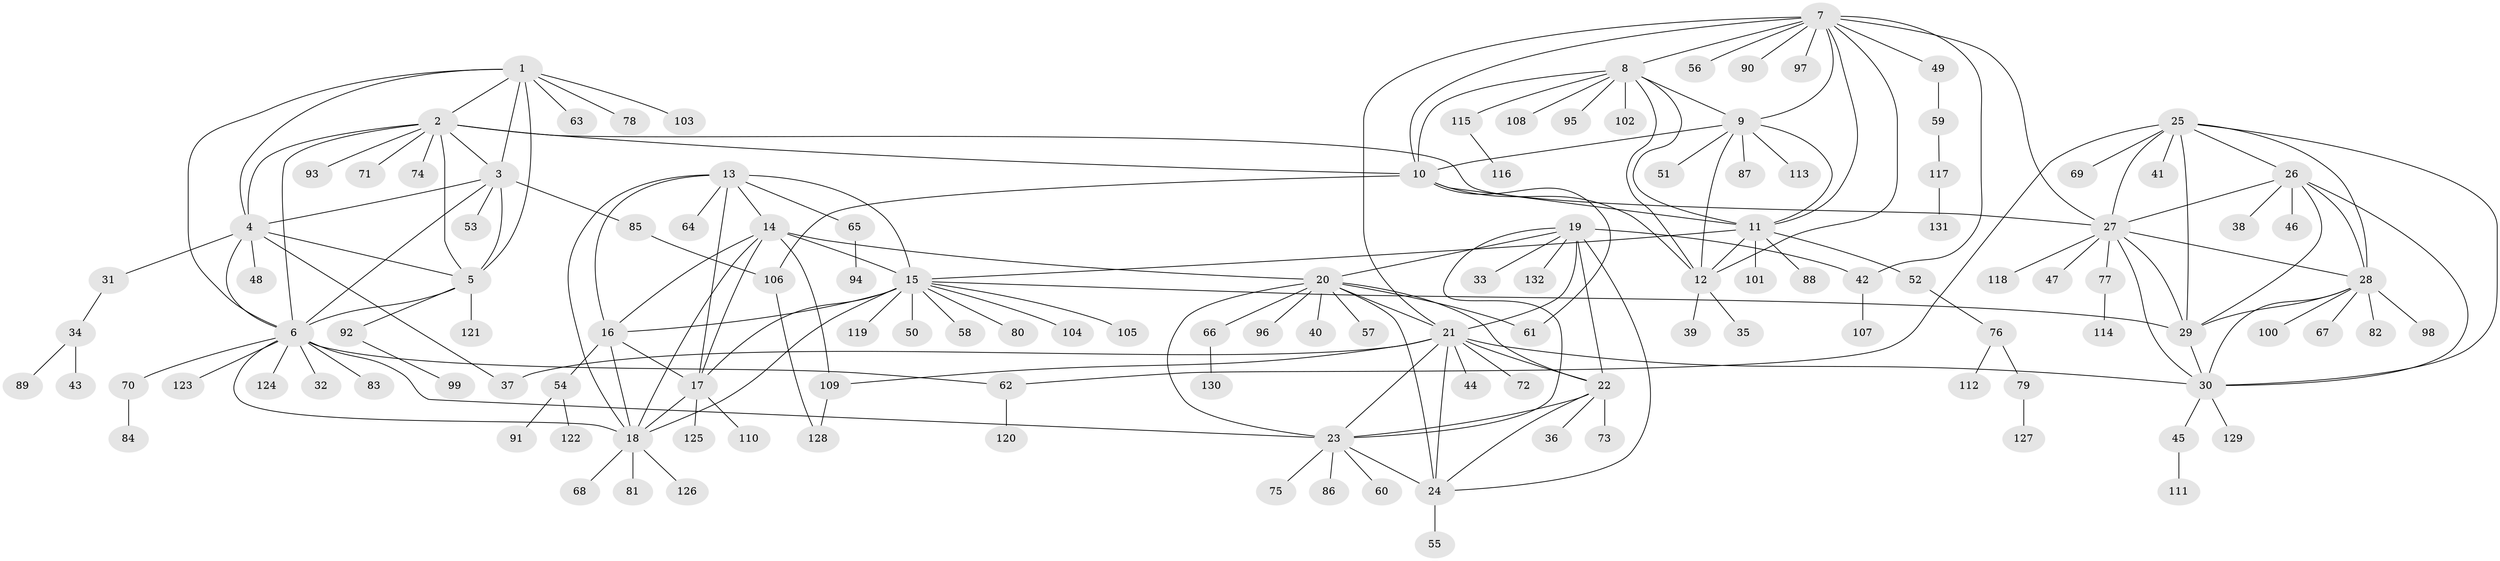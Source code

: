 // coarse degree distribution, {5: 0.11320754716981132, 7: 0.11320754716981132, 6: 0.09433962264150944, 10: 0.018867924528301886, 9: 0.05660377358490566, 8: 0.03773584905660377, 4: 0.03773584905660377, 2: 0.20754716981132076, 1: 0.32075471698113206}
// Generated by graph-tools (version 1.1) at 2025/52/03/04/25 22:52:24]
// undirected, 132 vertices, 194 edges
graph export_dot {
  node [color=gray90,style=filled];
  1;
  2;
  3;
  4;
  5;
  6;
  7;
  8;
  9;
  10;
  11;
  12;
  13;
  14;
  15;
  16;
  17;
  18;
  19;
  20;
  21;
  22;
  23;
  24;
  25;
  26;
  27;
  28;
  29;
  30;
  31;
  32;
  33;
  34;
  35;
  36;
  37;
  38;
  39;
  40;
  41;
  42;
  43;
  44;
  45;
  46;
  47;
  48;
  49;
  50;
  51;
  52;
  53;
  54;
  55;
  56;
  57;
  58;
  59;
  60;
  61;
  62;
  63;
  64;
  65;
  66;
  67;
  68;
  69;
  70;
  71;
  72;
  73;
  74;
  75;
  76;
  77;
  78;
  79;
  80;
  81;
  82;
  83;
  84;
  85;
  86;
  87;
  88;
  89;
  90;
  91;
  92;
  93;
  94;
  95;
  96;
  97;
  98;
  99;
  100;
  101;
  102;
  103;
  104;
  105;
  106;
  107;
  108;
  109;
  110;
  111;
  112;
  113;
  114;
  115;
  116;
  117;
  118;
  119;
  120;
  121;
  122;
  123;
  124;
  125;
  126;
  127;
  128;
  129;
  130;
  131;
  132;
  1 -- 2;
  1 -- 3;
  1 -- 4;
  1 -- 5;
  1 -- 6;
  1 -- 63;
  1 -- 78;
  1 -- 103;
  2 -- 3;
  2 -- 4;
  2 -- 5;
  2 -- 6;
  2 -- 10;
  2 -- 27;
  2 -- 71;
  2 -- 74;
  2 -- 93;
  3 -- 4;
  3 -- 5;
  3 -- 6;
  3 -- 53;
  3 -- 85;
  4 -- 5;
  4 -- 6;
  4 -- 31;
  4 -- 37;
  4 -- 48;
  5 -- 6;
  5 -- 92;
  5 -- 121;
  6 -- 18;
  6 -- 23;
  6 -- 32;
  6 -- 62;
  6 -- 70;
  6 -- 83;
  6 -- 123;
  6 -- 124;
  7 -- 8;
  7 -- 9;
  7 -- 10;
  7 -- 11;
  7 -- 12;
  7 -- 21;
  7 -- 27;
  7 -- 42;
  7 -- 49;
  7 -- 56;
  7 -- 90;
  7 -- 97;
  8 -- 9;
  8 -- 10;
  8 -- 11;
  8 -- 12;
  8 -- 95;
  8 -- 102;
  8 -- 108;
  8 -- 115;
  9 -- 10;
  9 -- 11;
  9 -- 12;
  9 -- 51;
  9 -- 87;
  9 -- 113;
  10 -- 11;
  10 -- 12;
  10 -- 61;
  10 -- 106;
  11 -- 12;
  11 -- 15;
  11 -- 52;
  11 -- 88;
  11 -- 101;
  12 -- 35;
  12 -- 39;
  13 -- 14;
  13 -- 15;
  13 -- 16;
  13 -- 17;
  13 -- 18;
  13 -- 64;
  13 -- 65;
  14 -- 15;
  14 -- 16;
  14 -- 17;
  14 -- 18;
  14 -- 20;
  14 -- 109;
  15 -- 16;
  15 -- 17;
  15 -- 18;
  15 -- 29;
  15 -- 50;
  15 -- 58;
  15 -- 80;
  15 -- 104;
  15 -- 105;
  15 -- 119;
  16 -- 17;
  16 -- 18;
  16 -- 54;
  17 -- 18;
  17 -- 110;
  17 -- 125;
  18 -- 68;
  18 -- 81;
  18 -- 126;
  19 -- 20;
  19 -- 21;
  19 -- 22;
  19 -- 23;
  19 -- 24;
  19 -- 33;
  19 -- 42;
  19 -- 132;
  20 -- 21;
  20 -- 22;
  20 -- 23;
  20 -- 24;
  20 -- 40;
  20 -- 57;
  20 -- 61;
  20 -- 66;
  20 -- 96;
  21 -- 22;
  21 -- 23;
  21 -- 24;
  21 -- 30;
  21 -- 37;
  21 -- 44;
  21 -- 72;
  21 -- 109;
  22 -- 23;
  22 -- 24;
  22 -- 36;
  22 -- 73;
  23 -- 24;
  23 -- 60;
  23 -- 75;
  23 -- 86;
  24 -- 55;
  25 -- 26;
  25 -- 27;
  25 -- 28;
  25 -- 29;
  25 -- 30;
  25 -- 41;
  25 -- 62;
  25 -- 69;
  26 -- 27;
  26 -- 28;
  26 -- 29;
  26 -- 30;
  26 -- 38;
  26 -- 46;
  27 -- 28;
  27 -- 29;
  27 -- 30;
  27 -- 47;
  27 -- 77;
  27 -- 118;
  28 -- 29;
  28 -- 30;
  28 -- 67;
  28 -- 82;
  28 -- 98;
  28 -- 100;
  29 -- 30;
  30 -- 45;
  30 -- 129;
  31 -- 34;
  34 -- 43;
  34 -- 89;
  42 -- 107;
  45 -- 111;
  49 -- 59;
  52 -- 76;
  54 -- 91;
  54 -- 122;
  59 -- 117;
  62 -- 120;
  65 -- 94;
  66 -- 130;
  70 -- 84;
  76 -- 79;
  76 -- 112;
  77 -- 114;
  79 -- 127;
  85 -- 106;
  92 -- 99;
  106 -- 128;
  109 -- 128;
  115 -- 116;
  117 -- 131;
}
